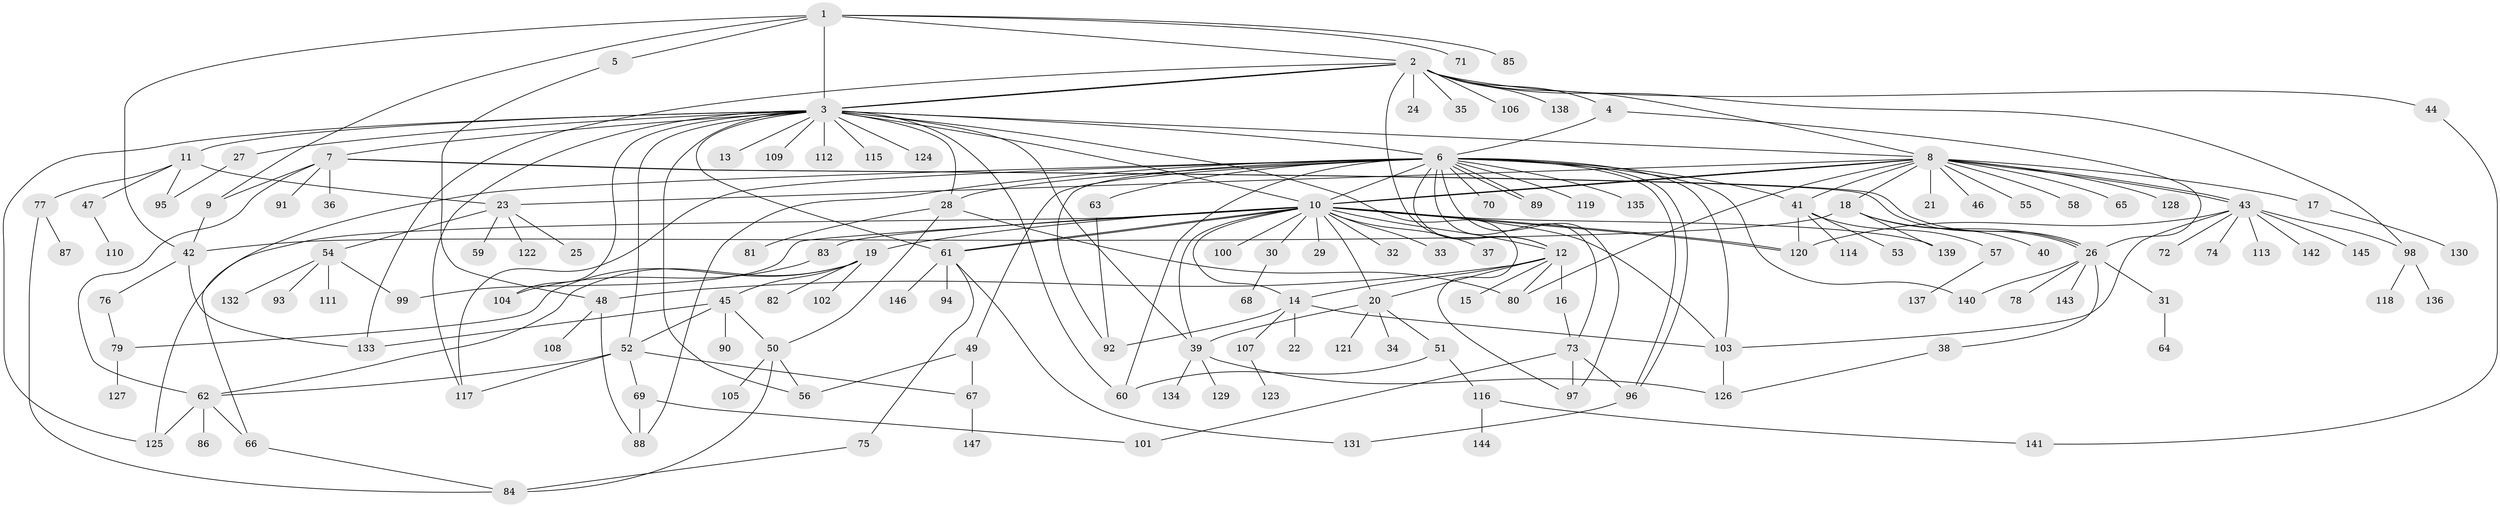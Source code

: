 // Generated by graph-tools (version 1.1) at 2025/26/03/09/25 03:26:09]
// undirected, 147 vertices, 221 edges
graph export_dot {
graph [start="1"]
  node [color=gray90,style=filled];
  1;
  2;
  3;
  4;
  5;
  6;
  7;
  8;
  9;
  10;
  11;
  12;
  13;
  14;
  15;
  16;
  17;
  18;
  19;
  20;
  21;
  22;
  23;
  24;
  25;
  26;
  27;
  28;
  29;
  30;
  31;
  32;
  33;
  34;
  35;
  36;
  37;
  38;
  39;
  40;
  41;
  42;
  43;
  44;
  45;
  46;
  47;
  48;
  49;
  50;
  51;
  52;
  53;
  54;
  55;
  56;
  57;
  58;
  59;
  60;
  61;
  62;
  63;
  64;
  65;
  66;
  67;
  68;
  69;
  70;
  71;
  72;
  73;
  74;
  75;
  76;
  77;
  78;
  79;
  80;
  81;
  82;
  83;
  84;
  85;
  86;
  87;
  88;
  89;
  90;
  91;
  92;
  93;
  94;
  95;
  96;
  97;
  98;
  99;
  100;
  101;
  102;
  103;
  104;
  105;
  106;
  107;
  108;
  109;
  110;
  111;
  112;
  113;
  114;
  115;
  116;
  117;
  118;
  119;
  120;
  121;
  122;
  123;
  124;
  125;
  126;
  127;
  128;
  129;
  130;
  131;
  132;
  133;
  134;
  135;
  136;
  137;
  138;
  139;
  140;
  141;
  142;
  143;
  144;
  145;
  146;
  147;
  1 -- 2;
  1 -- 3;
  1 -- 5;
  1 -- 9;
  1 -- 42;
  1 -- 71;
  1 -- 85;
  2 -- 3;
  2 -- 3;
  2 -- 4;
  2 -- 8;
  2 -- 12;
  2 -- 24;
  2 -- 35;
  2 -- 44;
  2 -- 98;
  2 -- 106;
  2 -- 133;
  2 -- 138;
  3 -- 6;
  3 -- 7;
  3 -- 8;
  3 -- 10;
  3 -- 11;
  3 -- 13;
  3 -- 27;
  3 -- 28;
  3 -- 39;
  3 -- 52;
  3 -- 56;
  3 -- 60;
  3 -- 61;
  3 -- 97;
  3 -- 104;
  3 -- 109;
  3 -- 112;
  3 -- 115;
  3 -- 117;
  3 -- 124;
  3 -- 125;
  4 -- 6;
  4 -- 26;
  5 -- 48;
  6 -- 10;
  6 -- 12;
  6 -- 28;
  6 -- 41;
  6 -- 49;
  6 -- 60;
  6 -- 63;
  6 -- 66;
  6 -- 70;
  6 -- 73;
  6 -- 88;
  6 -- 89;
  6 -- 89;
  6 -- 92;
  6 -- 96;
  6 -- 96;
  6 -- 97;
  6 -- 103;
  6 -- 117;
  6 -- 119;
  6 -- 135;
  6 -- 140;
  7 -- 9;
  7 -- 26;
  7 -- 26;
  7 -- 36;
  7 -- 62;
  7 -- 91;
  8 -- 10;
  8 -- 10;
  8 -- 17;
  8 -- 18;
  8 -- 21;
  8 -- 23;
  8 -- 41;
  8 -- 43;
  8 -- 43;
  8 -- 46;
  8 -- 55;
  8 -- 58;
  8 -- 65;
  8 -- 80;
  8 -- 128;
  9 -- 42;
  10 -- 12;
  10 -- 14;
  10 -- 19;
  10 -- 20;
  10 -- 29;
  10 -- 30;
  10 -- 32;
  10 -- 33;
  10 -- 37;
  10 -- 39;
  10 -- 61;
  10 -- 61;
  10 -- 83;
  10 -- 99;
  10 -- 100;
  10 -- 103;
  10 -- 120;
  10 -- 120;
  10 -- 125;
  10 -- 139;
  11 -- 23;
  11 -- 47;
  11 -- 77;
  11 -- 95;
  12 -- 14;
  12 -- 15;
  12 -- 16;
  12 -- 20;
  12 -- 48;
  12 -- 80;
  14 -- 22;
  14 -- 92;
  14 -- 103;
  14 -- 107;
  16 -- 73;
  17 -- 130;
  18 -- 26;
  18 -- 40;
  18 -- 42;
  18 -- 139;
  19 -- 45;
  19 -- 62;
  19 -- 79;
  19 -- 82;
  19 -- 102;
  20 -- 34;
  20 -- 39;
  20 -- 51;
  20 -- 121;
  23 -- 25;
  23 -- 54;
  23 -- 59;
  23 -- 122;
  26 -- 31;
  26 -- 38;
  26 -- 78;
  26 -- 140;
  26 -- 143;
  27 -- 95;
  28 -- 50;
  28 -- 80;
  28 -- 81;
  30 -- 68;
  31 -- 64;
  38 -- 126;
  39 -- 126;
  39 -- 129;
  39 -- 134;
  41 -- 53;
  41 -- 57;
  41 -- 114;
  41 -- 120;
  42 -- 76;
  42 -- 133;
  43 -- 72;
  43 -- 74;
  43 -- 98;
  43 -- 103;
  43 -- 113;
  43 -- 120;
  43 -- 142;
  43 -- 145;
  44 -- 141;
  45 -- 50;
  45 -- 52;
  45 -- 90;
  45 -- 133;
  47 -- 110;
  48 -- 88;
  48 -- 108;
  49 -- 56;
  49 -- 67;
  50 -- 56;
  50 -- 84;
  50 -- 105;
  51 -- 60;
  51 -- 116;
  52 -- 62;
  52 -- 67;
  52 -- 69;
  52 -- 117;
  54 -- 93;
  54 -- 99;
  54 -- 111;
  54 -- 132;
  57 -- 137;
  61 -- 75;
  61 -- 94;
  61 -- 131;
  61 -- 146;
  62 -- 66;
  62 -- 86;
  62 -- 125;
  63 -- 92;
  66 -- 84;
  67 -- 147;
  69 -- 88;
  69 -- 101;
  73 -- 96;
  73 -- 97;
  73 -- 101;
  75 -- 84;
  76 -- 79;
  77 -- 84;
  77 -- 87;
  79 -- 127;
  83 -- 104;
  96 -- 131;
  98 -- 118;
  98 -- 136;
  103 -- 126;
  107 -- 123;
  116 -- 141;
  116 -- 144;
}
